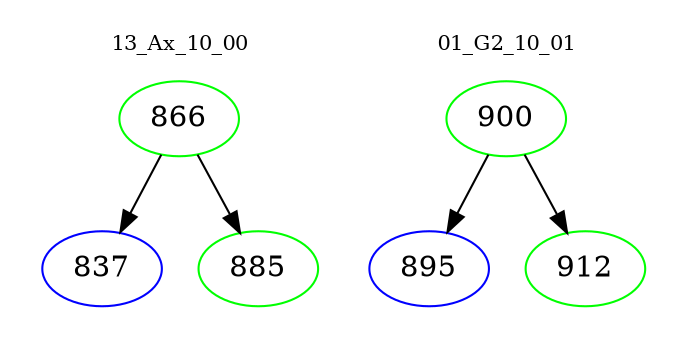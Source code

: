 digraph{
subgraph cluster_0 {
color = white
label = "13_Ax_10_00";
fontsize=10;
T0_866 [label="866", color="green"]
T0_866 -> T0_837 [color="black"]
T0_837 [label="837", color="blue"]
T0_866 -> T0_885 [color="black"]
T0_885 [label="885", color="green"]
}
subgraph cluster_1 {
color = white
label = "01_G2_10_01";
fontsize=10;
T1_900 [label="900", color="green"]
T1_900 -> T1_895 [color="black"]
T1_895 [label="895", color="blue"]
T1_900 -> T1_912 [color="black"]
T1_912 [label="912", color="green"]
}
}
